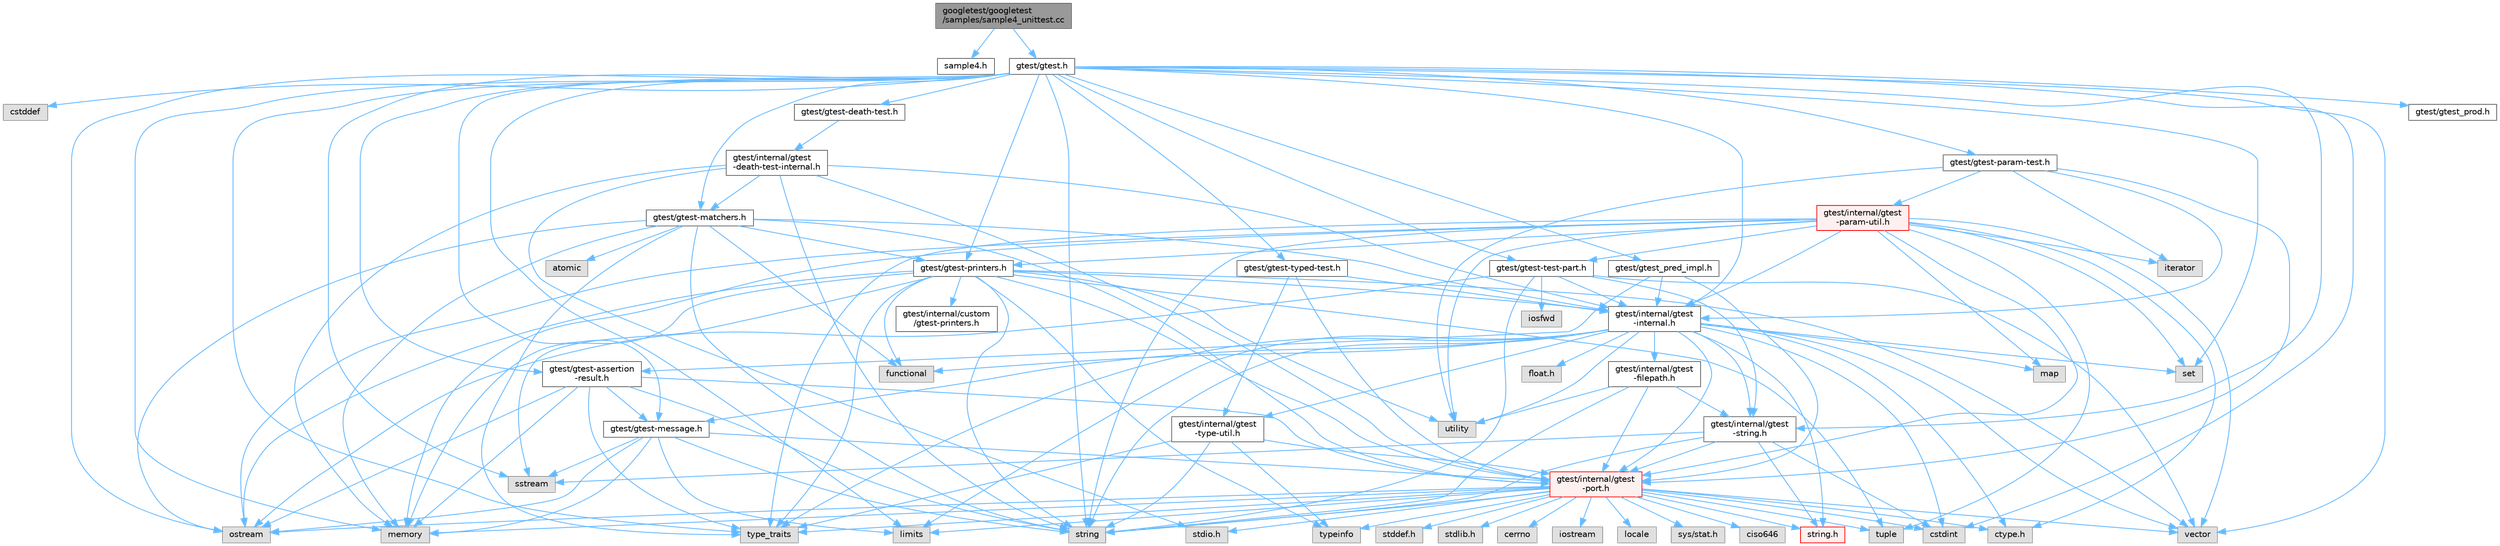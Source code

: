 digraph "googletest/googletest/samples/sample4_unittest.cc"
{
 // LATEX_PDF_SIZE
  bgcolor="transparent";
  edge [fontname=Helvetica,fontsize=10,labelfontname=Helvetica,labelfontsize=10];
  node [fontname=Helvetica,fontsize=10,shape=box,height=0.2,width=0.4];
  Node1 [id="Node000001",label="googletest/googletest\l/samples/sample4_unittest.cc",height=0.2,width=0.4,color="gray40", fillcolor="grey60", style="filled", fontcolor="black",tooltip=" "];
  Node1 -> Node2 [id="edge1_Node000001_Node000002",color="steelblue1",style="solid",tooltip=" "];
  Node2 [id="Node000002",label="sample4.h",height=0.2,width=0.4,color="grey40", fillcolor="white", style="filled",URL="$sample4_8h.html",tooltip=" "];
  Node1 -> Node3 [id="edge2_Node000001_Node000003",color="steelblue1",style="solid",tooltip=" "];
  Node3 [id="Node000003",label="gtest/gtest.h",height=0.2,width=0.4,color="grey40", fillcolor="white", style="filled",URL="$gtest_8h.html",tooltip=" "];
  Node3 -> Node4 [id="edge3_Node000003_Node000004",color="steelblue1",style="solid",tooltip=" "];
  Node4 [id="Node000004",label="cstddef",height=0.2,width=0.4,color="grey60", fillcolor="#E0E0E0", style="filled",tooltip=" "];
  Node3 -> Node5 [id="edge4_Node000003_Node000005",color="steelblue1",style="solid",tooltip=" "];
  Node5 [id="Node000005",label="cstdint",height=0.2,width=0.4,color="grey60", fillcolor="#E0E0E0", style="filled",tooltip=" "];
  Node3 -> Node6 [id="edge5_Node000003_Node000006",color="steelblue1",style="solid",tooltip=" "];
  Node6 [id="Node000006",label="limits",height=0.2,width=0.4,color="grey60", fillcolor="#E0E0E0", style="filled",tooltip=" "];
  Node3 -> Node7 [id="edge6_Node000003_Node000007",color="steelblue1",style="solid",tooltip=" "];
  Node7 [id="Node000007",label="memory",height=0.2,width=0.4,color="grey60", fillcolor="#E0E0E0", style="filled",tooltip=" "];
  Node3 -> Node8 [id="edge7_Node000003_Node000008",color="steelblue1",style="solid",tooltip=" "];
  Node8 [id="Node000008",label="ostream",height=0.2,width=0.4,color="grey60", fillcolor="#E0E0E0", style="filled",tooltip=" "];
  Node3 -> Node9 [id="edge8_Node000003_Node000009",color="steelblue1",style="solid",tooltip=" "];
  Node9 [id="Node000009",label="set",height=0.2,width=0.4,color="grey60", fillcolor="#E0E0E0", style="filled",tooltip=" "];
  Node3 -> Node10 [id="edge9_Node000003_Node000010",color="steelblue1",style="solid",tooltip=" "];
  Node10 [id="Node000010",label="sstream",height=0.2,width=0.4,color="grey60", fillcolor="#E0E0E0", style="filled",tooltip=" "];
  Node3 -> Node11 [id="edge10_Node000003_Node000011",color="steelblue1",style="solid",tooltip=" "];
  Node11 [id="Node000011",label="string",height=0.2,width=0.4,color="grey60", fillcolor="#E0E0E0", style="filled",tooltip=" "];
  Node3 -> Node12 [id="edge11_Node000003_Node000012",color="steelblue1",style="solid",tooltip=" "];
  Node12 [id="Node000012",label="type_traits",height=0.2,width=0.4,color="grey60", fillcolor="#E0E0E0", style="filled",tooltip=" "];
  Node3 -> Node13 [id="edge12_Node000003_Node000013",color="steelblue1",style="solid",tooltip=" "];
  Node13 [id="Node000013",label="vector",height=0.2,width=0.4,color="grey60", fillcolor="#E0E0E0", style="filled",tooltip=" "];
  Node3 -> Node14 [id="edge13_Node000003_Node000014",color="steelblue1",style="solid",tooltip=" "];
  Node14 [id="Node000014",label="gtest/gtest-assertion\l-result.h",height=0.2,width=0.4,color="grey40", fillcolor="white", style="filled",URL="$gtest-assertion-result_8h.html",tooltip=" "];
  Node14 -> Node7 [id="edge14_Node000014_Node000007",color="steelblue1",style="solid",tooltip=" "];
  Node14 -> Node8 [id="edge15_Node000014_Node000008",color="steelblue1",style="solid",tooltip=" "];
  Node14 -> Node11 [id="edge16_Node000014_Node000011",color="steelblue1",style="solid",tooltip=" "];
  Node14 -> Node12 [id="edge17_Node000014_Node000012",color="steelblue1",style="solid",tooltip=" "];
  Node14 -> Node15 [id="edge18_Node000014_Node000015",color="steelblue1",style="solid",tooltip=" "];
  Node15 [id="Node000015",label="gtest/gtest-message.h",height=0.2,width=0.4,color="grey40", fillcolor="white", style="filled",URL="$gtest-message_8h.html",tooltip=" "];
  Node15 -> Node6 [id="edge19_Node000015_Node000006",color="steelblue1",style="solid",tooltip=" "];
  Node15 -> Node7 [id="edge20_Node000015_Node000007",color="steelblue1",style="solid",tooltip=" "];
  Node15 -> Node8 [id="edge21_Node000015_Node000008",color="steelblue1",style="solid",tooltip=" "];
  Node15 -> Node10 [id="edge22_Node000015_Node000010",color="steelblue1",style="solid",tooltip=" "];
  Node15 -> Node11 [id="edge23_Node000015_Node000011",color="steelblue1",style="solid",tooltip=" "];
  Node15 -> Node16 [id="edge24_Node000015_Node000016",color="steelblue1",style="solid",tooltip=" "];
  Node16 [id="Node000016",label="gtest/internal/gtest\l-port.h",height=0.2,width=0.4,color="red", fillcolor="#FFF0F0", style="filled",URL="$gtest-port_8h.html",tooltip=" "];
  Node16 -> Node17 [id="edge25_Node000016_Node000017",color="steelblue1",style="solid",tooltip=" "];
  Node17 [id="Node000017",label="ciso646",height=0.2,width=0.4,color="grey60", fillcolor="#E0E0E0", style="filled",tooltip=" "];
  Node16 -> Node18 [id="edge26_Node000016_Node000018",color="steelblue1",style="solid",tooltip=" "];
  Node18 [id="Node000018",label="ctype.h",height=0.2,width=0.4,color="grey60", fillcolor="#E0E0E0", style="filled",tooltip=" "];
  Node16 -> Node19 [id="edge27_Node000016_Node000019",color="steelblue1",style="solid",tooltip=" "];
  Node19 [id="Node000019",label="stddef.h",height=0.2,width=0.4,color="grey60", fillcolor="#E0E0E0", style="filled",tooltip=" "];
  Node16 -> Node20 [id="edge28_Node000016_Node000020",color="steelblue1",style="solid",tooltip=" "];
  Node20 [id="Node000020",label="stdio.h",height=0.2,width=0.4,color="grey60", fillcolor="#E0E0E0", style="filled",tooltip=" "];
  Node16 -> Node21 [id="edge29_Node000016_Node000021",color="steelblue1",style="solid",tooltip=" "];
  Node21 [id="Node000021",label="stdlib.h",height=0.2,width=0.4,color="grey60", fillcolor="#E0E0E0", style="filled",tooltip=" "];
  Node16 -> Node22 [id="edge30_Node000016_Node000022",color="steelblue1",style="solid",tooltip=" "];
  Node22 [id="Node000022",label="string.h",height=0.2,width=0.4,color="red", fillcolor="#FFF0F0", style="filled",URL="$string_8h.html",tooltip=" "];
  Node16 -> Node33 [id="edge31_Node000016_Node000033",color="steelblue1",style="solid",tooltip=" "];
  Node33 [id="Node000033",label="cerrno",height=0.2,width=0.4,color="grey60", fillcolor="#E0E0E0", style="filled",tooltip=" "];
  Node16 -> Node5 [id="edge32_Node000016_Node000005",color="steelblue1",style="solid",tooltip=" "];
  Node16 -> Node34 [id="edge33_Node000016_Node000034",color="steelblue1",style="solid",tooltip=" "];
  Node34 [id="Node000034",label="iostream",height=0.2,width=0.4,color="grey60", fillcolor="#E0E0E0", style="filled",tooltip=" "];
  Node16 -> Node6 [id="edge34_Node000016_Node000006",color="steelblue1",style="solid",tooltip=" "];
  Node16 -> Node35 [id="edge35_Node000016_Node000035",color="steelblue1",style="solid",tooltip=" "];
  Node35 [id="Node000035",label="locale",height=0.2,width=0.4,color="grey60", fillcolor="#E0E0E0", style="filled",tooltip=" "];
  Node16 -> Node7 [id="edge36_Node000016_Node000007",color="steelblue1",style="solid",tooltip=" "];
  Node16 -> Node8 [id="edge37_Node000016_Node000008",color="steelblue1",style="solid",tooltip=" "];
  Node16 -> Node11 [id="edge38_Node000016_Node000011",color="steelblue1",style="solid",tooltip=" "];
  Node16 -> Node36 [id="edge39_Node000016_Node000036",color="steelblue1",style="solid",tooltip=" "];
  Node36 [id="Node000036",label="tuple",height=0.2,width=0.4,color="grey60", fillcolor="#E0E0E0", style="filled",tooltip=" "];
  Node16 -> Node12 [id="edge40_Node000016_Node000012",color="steelblue1",style="solid",tooltip=" "];
  Node16 -> Node13 [id="edge41_Node000016_Node000013",color="steelblue1",style="solid",tooltip=" "];
  Node16 -> Node37 [id="edge42_Node000016_Node000037",color="steelblue1",style="solid",tooltip=" "];
  Node37 [id="Node000037",label="sys/stat.h",height=0.2,width=0.4,color="grey60", fillcolor="#E0E0E0", style="filled",tooltip=" "];
  Node16 -> Node44 [id="edge43_Node000016_Node000044",color="steelblue1",style="solid",tooltip=" "];
  Node44 [id="Node000044",label="typeinfo",height=0.2,width=0.4,color="grey60", fillcolor="#E0E0E0", style="filled",tooltip=" "];
  Node14 -> Node16 [id="edge44_Node000014_Node000016",color="steelblue1",style="solid",tooltip=" "];
  Node3 -> Node45 [id="edge45_Node000003_Node000045",color="steelblue1",style="solid",tooltip=" "];
  Node45 [id="Node000045",label="gtest/gtest-death-test.h",height=0.2,width=0.4,color="grey40", fillcolor="white", style="filled",URL="$gtest-death-test_8h.html",tooltip=" "];
  Node45 -> Node46 [id="edge46_Node000045_Node000046",color="steelblue1",style="solid",tooltip=" "];
  Node46 [id="Node000046",label="gtest/internal/gtest\l-death-test-internal.h",height=0.2,width=0.4,color="grey40", fillcolor="white", style="filled",URL="$gtest-death-test-internal_8h.html",tooltip=" "];
  Node46 -> Node20 [id="edge47_Node000046_Node000020",color="steelblue1",style="solid",tooltip=" "];
  Node46 -> Node7 [id="edge48_Node000046_Node000007",color="steelblue1",style="solid",tooltip=" "];
  Node46 -> Node11 [id="edge49_Node000046_Node000011",color="steelblue1",style="solid",tooltip=" "];
  Node46 -> Node47 [id="edge50_Node000046_Node000047",color="steelblue1",style="solid",tooltip=" "];
  Node47 [id="Node000047",label="gtest/gtest-matchers.h",height=0.2,width=0.4,color="grey40", fillcolor="white", style="filled",URL="$gtest-matchers_8h.html",tooltip=" "];
  Node47 -> Node48 [id="edge51_Node000047_Node000048",color="steelblue1",style="solid",tooltip=" "];
  Node48 [id="Node000048",label="atomic",height=0.2,width=0.4,color="grey60", fillcolor="#E0E0E0", style="filled",tooltip=" "];
  Node47 -> Node49 [id="edge52_Node000047_Node000049",color="steelblue1",style="solid",tooltip=" "];
  Node49 [id="Node000049",label="functional",height=0.2,width=0.4,color="grey60", fillcolor="#E0E0E0", style="filled",tooltip=" "];
  Node47 -> Node7 [id="edge53_Node000047_Node000007",color="steelblue1",style="solid",tooltip=" "];
  Node47 -> Node8 [id="edge54_Node000047_Node000008",color="steelblue1",style="solid",tooltip=" "];
  Node47 -> Node11 [id="edge55_Node000047_Node000011",color="steelblue1",style="solid",tooltip=" "];
  Node47 -> Node12 [id="edge56_Node000047_Node000012",color="steelblue1",style="solid",tooltip=" "];
  Node47 -> Node50 [id="edge57_Node000047_Node000050",color="steelblue1",style="solid",tooltip=" "];
  Node50 [id="Node000050",label="gtest/gtest-printers.h",height=0.2,width=0.4,color="grey40", fillcolor="white", style="filled",URL="$gtest-printers_8h.html",tooltip=" "];
  Node50 -> Node49 [id="edge58_Node000050_Node000049",color="steelblue1",style="solid",tooltip=" "];
  Node50 -> Node7 [id="edge59_Node000050_Node000007",color="steelblue1",style="solid",tooltip=" "];
  Node50 -> Node8 [id="edge60_Node000050_Node000008",color="steelblue1",style="solid",tooltip=" "];
  Node50 -> Node10 [id="edge61_Node000050_Node000010",color="steelblue1",style="solid",tooltip=" "];
  Node50 -> Node11 [id="edge62_Node000050_Node000011",color="steelblue1",style="solid",tooltip=" "];
  Node50 -> Node36 [id="edge63_Node000050_Node000036",color="steelblue1",style="solid",tooltip=" "];
  Node50 -> Node12 [id="edge64_Node000050_Node000012",color="steelblue1",style="solid",tooltip=" "];
  Node50 -> Node44 [id="edge65_Node000050_Node000044",color="steelblue1",style="solid",tooltip=" "];
  Node50 -> Node27 [id="edge66_Node000050_Node000027",color="steelblue1",style="solid",tooltip=" "];
  Node27 [id="Node000027",label="utility",height=0.2,width=0.4,color="grey60", fillcolor="#E0E0E0", style="filled",tooltip=" "];
  Node50 -> Node13 [id="edge67_Node000050_Node000013",color="steelblue1",style="solid",tooltip=" "];
  Node50 -> Node51 [id="edge68_Node000050_Node000051",color="steelblue1",style="solid",tooltip=" "];
  Node51 [id="Node000051",label="gtest/internal/gtest\l-internal.h",height=0.2,width=0.4,color="grey40", fillcolor="white", style="filled",URL="$gtest-internal_8h.html",tooltip=" "];
  Node51 -> Node16 [id="edge69_Node000051_Node000016",color="steelblue1",style="solid",tooltip=" "];
  Node51 -> Node18 [id="edge70_Node000051_Node000018",color="steelblue1",style="solid",tooltip=" "];
  Node51 -> Node52 [id="edge71_Node000051_Node000052",color="steelblue1",style="solid",tooltip=" "];
  Node52 [id="Node000052",label="float.h",height=0.2,width=0.4,color="grey60", fillcolor="#E0E0E0", style="filled",tooltip=" "];
  Node51 -> Node22 [id="edge72_Node000051_Node000022",color="steelblue1",style="solid",tooltip=" "];
  Node51 -> Node5 [id="edge73_Node000051_Node000005",color="steelblue1",style="solid",tooltip=" "];
  Node51 -> Node49 [id="edge74_Node000051_Node000049",color="steelblue1",style="solid",tooltip=" "];
  Node51 -> Node6 [id="edge75_Node000051_Node000006",color="steelblue1",style="solid",tooltip=" "];
  Node51 -> Node53 [id="edge76_Node000051_Node000053",color="steelblue1",style="solid",tooltip=" "];
  Node53 [id="Node000053",label="map",height=0.2,width=0.4,color="grey60", fillcolor="#E0E0E0", style="filled",tooltip=" "];
  Node51 -> Node9 [id="edge77_Node000051_Node000009",color="steelblue1",style="solid",tooltip=" "];
  Node51 -> Node11 [id="edge78_Node000051_Node000011",color="steelblue1",style="solid",tooltip=" "];
  Node51 -> Node12 [id="edge79_Node000051_Node000012",color="steelblue1",style="solid",tooltip=" "];
  Node51 -> Node27 [id="edge80_Node000051_Node000027",color="steelblue1",style="solid",tooltip=" "];
  Node51 -> Node13 [id="edge81_Node000051_Node000013",color="steelblue1",style="solid",tooltip=" "];
  Node51 -> Node15 [id="edge82_Node000051_Node000015",color="steelblue1",style="solid",tooltip=" "];
  Node51 -> Node54 [id="edge83_Node000051_Node000054",color="steelblue1",style="solid",tooltip=" "];
  Node54 [id="Node000054",label="gtest/internal/gtest\l-filepath.h",height=0.2,width=0.4,color="grey40", fillcolor="white", style="filled",URL="$gtest-filepath_8h.html",tooltip=" "];
  Node54 -> Node11 [id="edge84_Node000054_Node000011",color="steelblue1",style="solid",tooltip=" "];
  Node54 -> Node27 [id="edge85_Node000054_Node000027",color="steelblue1",style="solid",tooltip=" "];
  Node54 -> Node16 [id="edge86_Node000054_Node000016",color="steelblue1",style="solid",tooltip=" "];
  Node54 -> Node55 [id="edge87_Node000054_Node000055",color="steelblue1",style="solid",tooltip=" "];
  Node55 [id="Node000055",label="gtest/internal/gtest\l-string.h",height=0.2,width=0.4,color="grey40", fillcolor="white", style="filled",URL="$gtest-string_8h.html",tooltip=" "];
  Node55 -> Node22 [id="edge88_Node000055_Node000022",color="steelblue1",style="solid",tooltip=" "];
  Node55 -> Node5 [id="edge89_Node000055_Node000005",color="steelblue1",style="solid",tooltip=" "];
  Node55 -> Node10 [id="edge90_Node000055_Node000010",color="steelblue1",style="solid",tooltip=" "];
  Node55 -> Node11 [id="edge91_Node000055_Node000011",color="steelblue1",style="solid",tooltip=" "];
  Node55 -> Node16 [id="edge92_Node000055_Node000016",color="steelblue1",style="solid",tooltip=" "];
  Node51 -> Node55 [id="edge93_Node000051_Node000055",color="steelblue1",style="solid",tooltip=" "];
  Node51 -> Node56 [id="edge94_Node000051_Node000056",color="steelblue1",style="solid",tooltip=" "];
  Node56 [id="Node000056",label="gtest/internal/gtest\l-type-util.h",height=0.2,width=0.4,color="grey40", fillcolor="white", style="filled",URL="$gtest-type-util_8h.html",tooltip=" "];
  Node56 -> Node11 [id="edge95_Node000056_Node000011",color="steelblue1",style="solid",tooltip=" "];
  Node56 -> Node12 [id="edge96_Node000056_Node000012",color="steelblue1",style="solid",tooltip=" "];
  Node56 -> Node44 [id="edge97_Node000056_Node000044",color="steelblue1",style="solid",tooltip=" "];
  Node56 -> Node16 [id="edge98_Node000056_Node000016",color="steelblue1",style="solid",tooltip=" "];
  Node50 -> Node16 [id="edge99_Node000050_Node000016",color="steelblue1",style="solid",tooltip=" "];
  Node50 -> Node57 [id="edge100_Node000050_Node000057",color="steelblue1",style="solid",tooltip=" "];
  Node57 [id="Node000057",label="gtest/internal/custom\l/gtest-printers.h",height=0.2,width=0.4,color="grey40", fillcolor="white", style="filled",URL="$internal_2custom_2gtest-printers_8h.html",tooltip=" "];
  Node47 -> Node51 [id="edge101_Node000047_Node000051",color="steelblue1",style="solid",tooltip=" "];
  Node47 -> Node16 [id="edge102_Node000047_Node000016",color="steelblue1",style="solid",tooltip=" "];
  Node46 -> Node51 [id="edge103_Node000046_Node000051",color="steelblue1",style="solid",tooltip=" "];
  Node46 -> Node16 [id="edge104_Node000046_Node000016",color="steelblue1",style="solid",tooltip=" "];
  Node3 -> Node47 [id="edge105_Node000003_Node000047",color="steelblue1",style="solid",tooltip=" "];
  Node3 -> Node15 [id="edge106_Node000003_Node000015",color="steelblue1",style="solid",tooltip=" "];
  Node3 -> Node58 [id="edge107_Node000003_Node000058",color="steelblue1",style="solid",tooltip=" "];
  Node58 [id="Node000058",label="gtest/gtest-param-test.h",height=0.2,width=0.4,color="grey40", fillcolor="white", style="filled",URL="$gtest-param-test_8h.html",tooltip=" "];
  Node58 -> Node29 [id="edge108_Node000058_Node000029",color="steelblue1",style="solid",tooltip=" "];
  Node29 [id="Node000029",label="iterator",height=0.2,width=0.4,color="grey60", fillcolor="#E0E0E0", style="filled",tooltip=" "];
  Node58 -> Node27 [id="edge109_Node000058_Node000027",color="steelblue1",style="solid",tooltip=" "];
  Node58 -> Node51 [id="edge110_Node000058_Node000051",color="steelblue1",style="solid",tooltip=" "];
  Node58 -> Node59 [id="edge111_Node000058_Node000059",color="steelblue1",style="solid",tooltip=" "];
  Node59 [id="Node000059",label="gtest/internal/gtest\l-param-util.h",height=0.2,width=0.4,color="red", fillcolor="#FFF0F0", style="filled",URL="$gtest-param-util_8h.html",tooltip=" "];
  Node59 -> Node18 [id="edge112_Node000059_Node000018",color="steelblue1",style="solid",tooltip=" "];
  Node59 -> Node29 [id="edge113_Node000059_Node000029",color="steelblue1",style="solid",tooltip=" "];
  Node59 -> Node53 [id="edge114_Node000059_Node000053",color="steelblue1",style="solid",tooltip=" "];
  Node59 -> Node7 [id="edge115_Node000059_Node000007",color="steelblue1",style="solid",tooltip=" "];
  Node59 -> Node8 [id="edge116_Node000059_Node000008",color="steelblue1",style="solid",tooltip=" "];
  Node59 -> Node9 [id="edge117_Node000059_Node000009",color="steelblue1",style="solid",tooltip=" "];
  Node59 -> Node11 [id="edge118_Node000059_Node000011",color="steelblue1",style="solid",tooltip=" "];
  Node59 -> Node36 [id="edge119_Node000059_Node000036",color="steelblue1",style="solid",tooltip=" "];
  Node59 -> Node12 [id="edge120_Node000059_Node000012",color="steelblue1",style="solid",tooltip=" "];
  Node59 -> Node27 [id="edge121_Node000059_Node000027",color="steelblue1",style="solid",tooltip=" "];
  Node59 -> Node13 [id="edge122_Node000059_Node000013",color="steelblue1",style="solid",tooltip=" "];
  Node59 -> Node50 [id="edge123_Node000059_Node000050",color="steelblue1",style="solid",tooltip=" "];
  Node59 -> Node62 [id="edge124_Node000059_Node000062",color="steelblue1",style="solid",tooltip=" "];
  Node62 [id="Node000062",label="gtest/gtest-test-part.h",height=0.2,width=0.4,color="grey40", fillcolor="white", style="filled",URL="$gtest-test-part_8h.html",tooltip=" "];
  Node62 -> Node63 [id="edge125_Node000062_Node000063",color="steelblue1",style="solid",tooltip=" "];
  Node63 [id="Node000063",label="iosfwd",height=0.2,width=0.4,color="grey60", fillcolor="#E0E0E0", style="filled",tooltip=" "];
  Node62 -> Node8 [id="edge126_Node000062_Node000008",color="steelblue1",style="solid",tooltip=" "];
  Node62 -> Node11 [id="edge127_Node000062_Node000011",color="steelblue1",style="solid",tooltip=" "];
  Node62 -> Node13 [id="edge128_Node000062_Node000013",color="steelblue1",style="solid",tooltip=" "];
  Node62 -> Node51 [id="edge129_Node000062_Node000051",color="steelblue1",style="solid",tooltip=" "];
  Node62 -> Node55 [id="edge130_Node000062_Node000055",color="steelblue1",style="solid",tooltip=" "];
  Node59 -> Node51 [id="edge131_Node000059_Node000051",color="steelblue1",style="solid",tooltip=" "];
  Node59 -> Node16 [id="edge132_Node000059_Node000016",color="steelblue1",style="solid",tooltip=" "];
  Node58 -> Node16 [id="edge133_Node000058_Node000016",color="steelblue1",style="solid",tooltip=" "];
  Node3 -> Node50 [id="edge134_Node000003_Node000050",color="steelblue1",style="solid",tooltip=" "];
  Node3 -> Node62 [id="edge135_Node000003_Node000062",color="steelblue1",style="solid",tooltip=" "];
  Node3 -> Node64 [id="edge136_Node000003_Node000064",color="steelblue1",style="solid",tooltip=" "];
  Node64 [id="Node000064",label="gtest/gtest-typed-test.h",height=0.2,width=0.4,color="grey40", fillcolor="white", style="filled",URL="$gtest-typed-test_8h.html",tooltip=" "];
  Node64 -> Node51 [id="edge137_Node000064_Node000051",color="steelblue1",style="solid",tooltip=" "];
  Node64 -> Node16 [id="edge138_Node000064_Node000016",color="steelblue1",style="solid",tooltip=" "];
  Node64 -> Node56 [id="edge139_Node000064_Node000056",color="steelblue1",style="solid",tooltip=" "];
  Node3 -> Node65 [id="edge140_Node000003_Node000065",color="steelblue1",style="solid",tooltip=" "];
  Node65 [id="Node000065",label="gtest/gtest_pred_impl.h",height=0.2,width=0.4,color="grey40", fillcolor="white", style="filled",URL="$gtest__pred__impl_8h.html",tooltip=" "];
  Node65 -> Node14 [id="edge141_Node000065_Node000014",color="steelblue1",style="solid",tooltip=" "];
  Node65 -> Node51 [id="edge142_Node000065_Node000051",color="steelblue1",style="solid",tooltip=" "];
  Node65 -> Node16 [id="edge143_Node000065_Node000016",color="steelblue1",style="solid",tooltip=" "];
  Node3 -> Node66 [id="edge144_Node000003_Node000066",color="steelblue1",style="solid",tooltip=" "];
  Node66 [id="Node000066",label="gtest/gtest_prod.h",height=0.2,width=0.4,color="grey40", fillcolor="white", style="filled",URL="$gtest__prod_8h.html",tooltip=" "];
  Node3 -> Node51 [id="edge145_Node000003_Node000051",color="steelblue1",style="solid",tooltip=" "];
  Node3 -> Node55 [id="edge146_Node000003_Node000055",color="steelblue1",style="solid",tooltip=" "];
}
